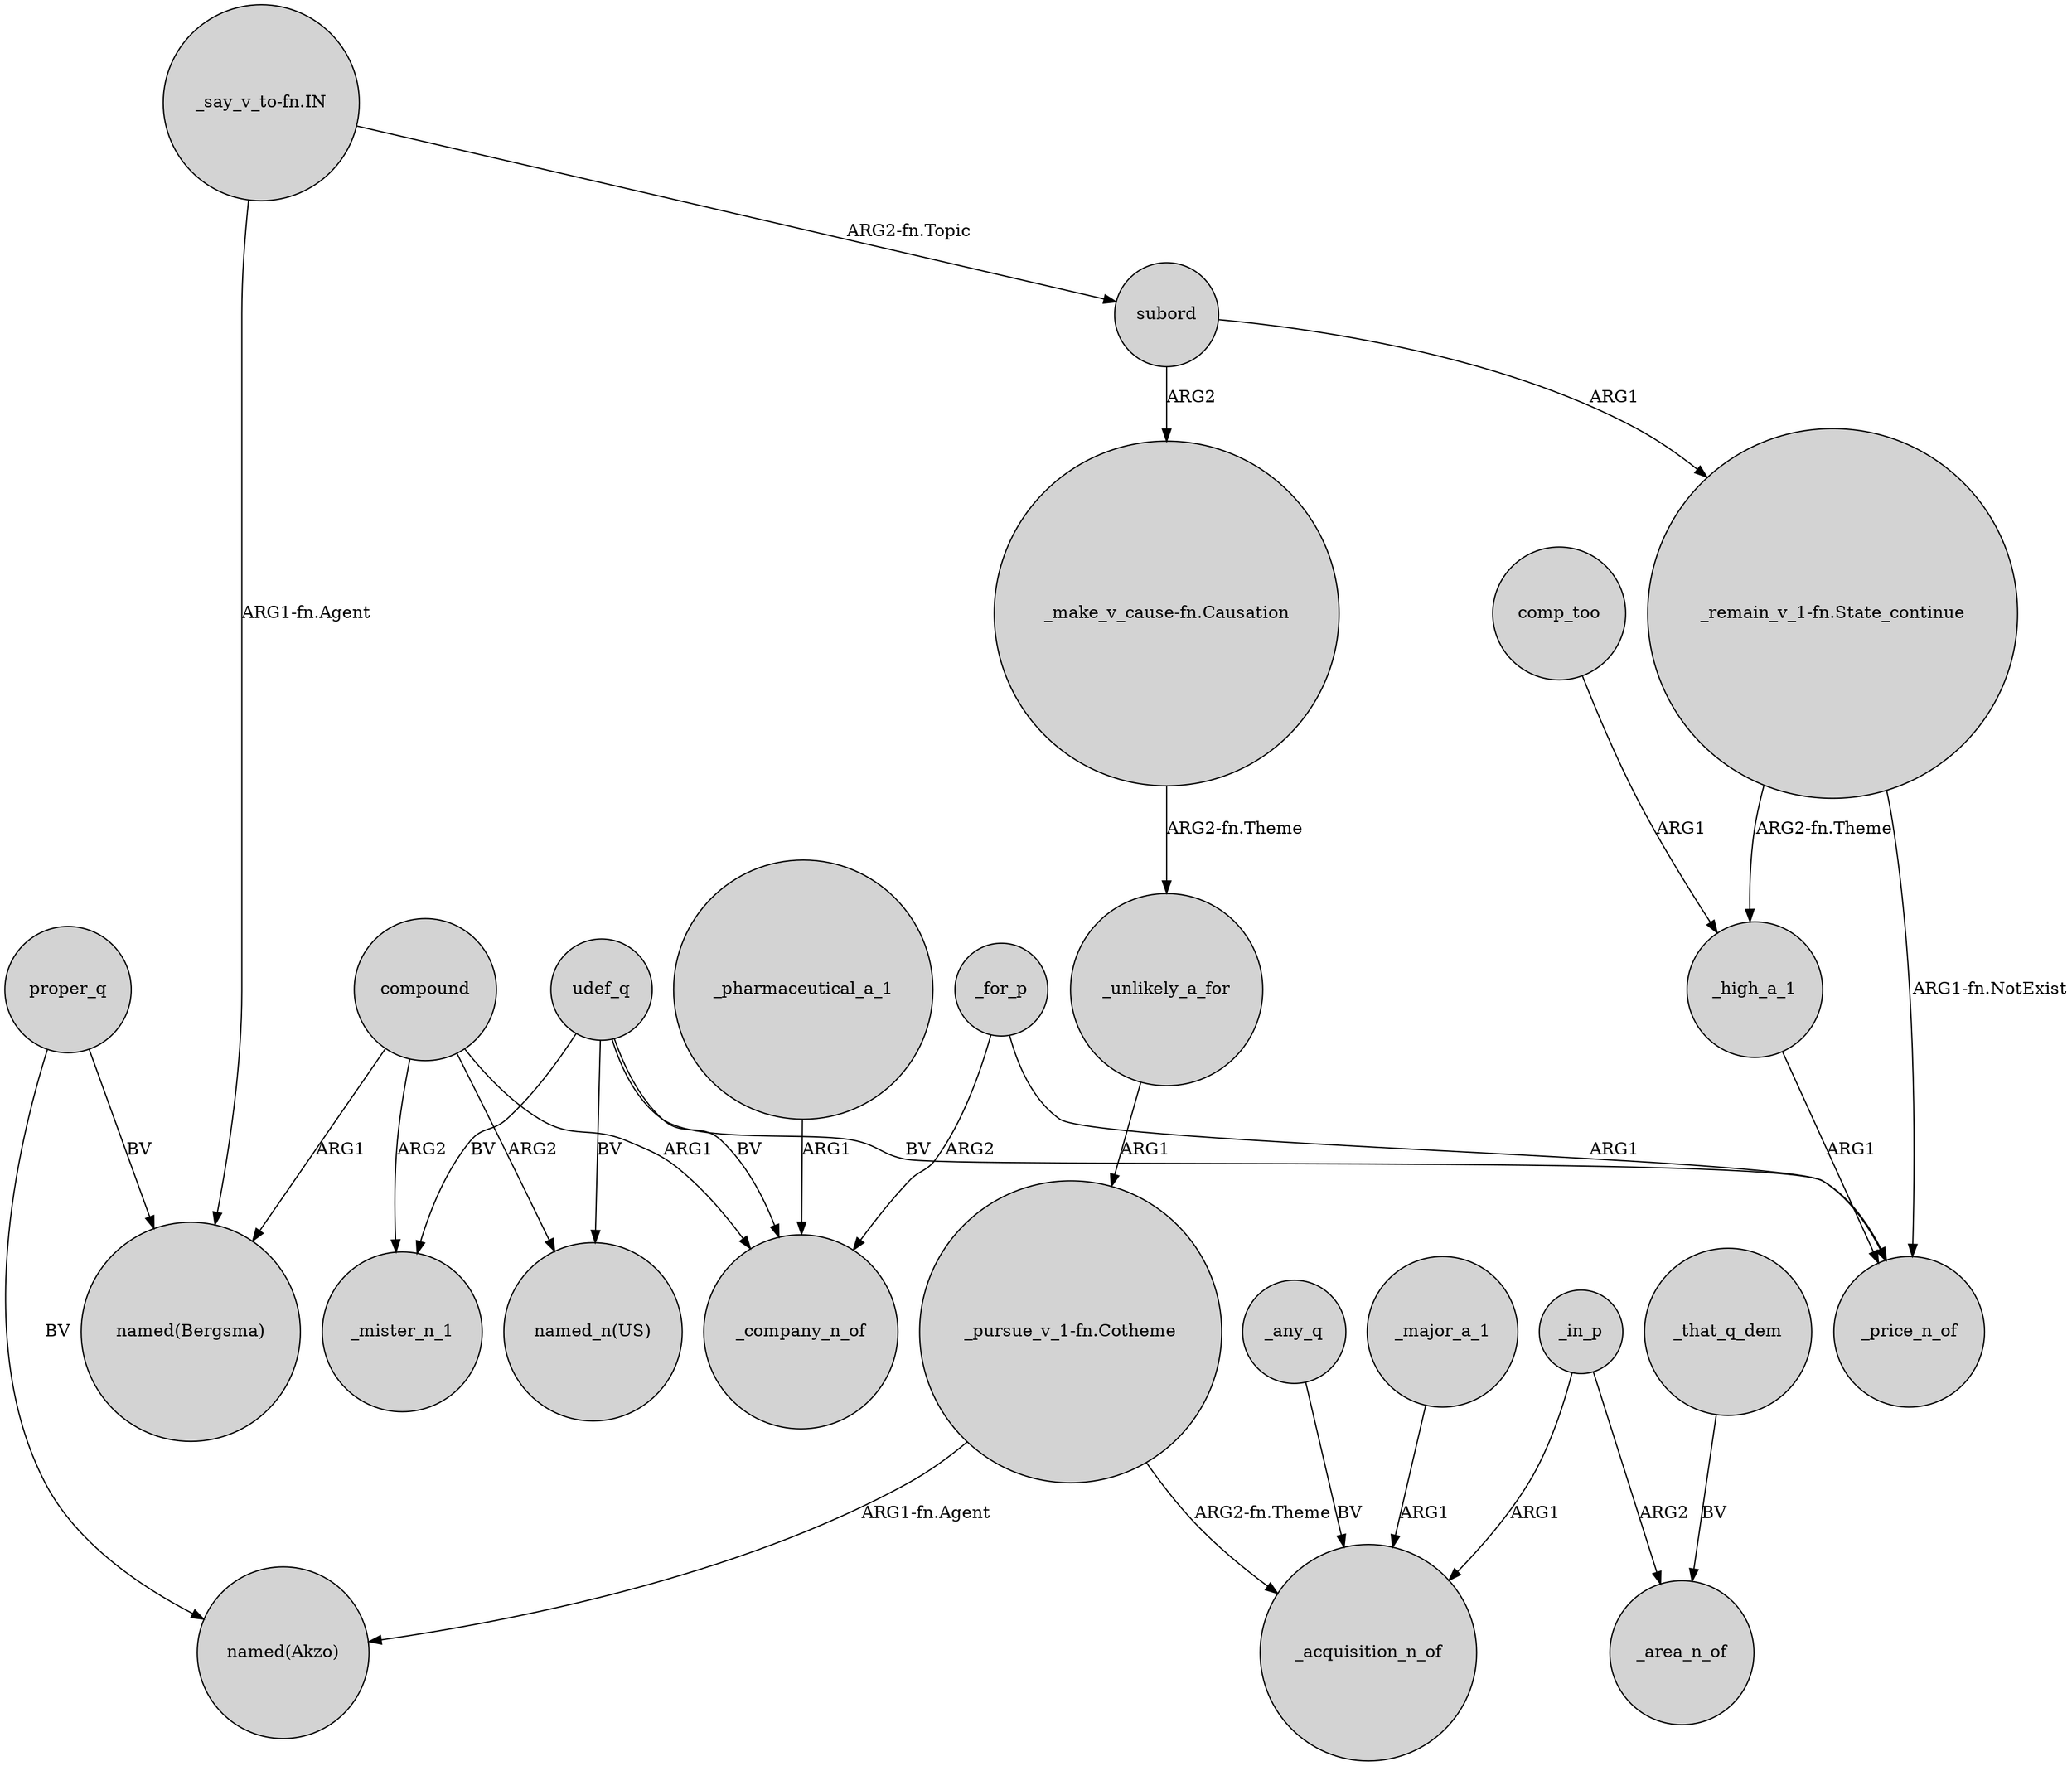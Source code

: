 digraph {
	node [shape=circle style=filled]
	proper_q -> "named(Bergsma)" [label=BV]
	udef_q -> "named_n(US)" [label=BV]
	udef_q -> _price_n_of [label=BV]
	subord -> "_make_v_cause-fn.Causation" [label=ARG2]
	compound -> _mister_n_1 [label=ARG2]
	proper_q -> "named(Akzo)" [label=BV]
	udef_q -> _mister_n_1 [label=BV]
	_for_p -> _price_n_of [label=ARG1]
	_in_p -> _acquisition_n_of [label=ARG1]
	compound -> "named_n(US)" [label=ARG2]
	_major_a_1 -> _acquisition_n_of [label=ARG1]
	compound -> _company_n_of [label=ARG1]
	"_pursue_v_1-fn.Cotheme" -> "named(Akzo)" [label="ARG1-fn.Agent"]
	"_remain_v_1-fn.State_continue" -> _high_a_1 [label="ARG2-fn.Theme"]
	_high_a_1 -> _price_n_of [label=ARG1]
	"_make_v_cause-fn.Causation" -> _unlikely_a_for [label="ARG2-fn.Theme"]
	_that_q_dem -> _area_n_of [label=BV]
	_for_p -> _company_n_of [label=ARG2]
	comp_too -> _high_a_1 [label=ARG1]
	"_say_v_to-fn.IN" -> subord [label="ARG2-fn.Topic"]
	_unlikely_a_for -> "_pursue_v_1-fn.Cotheme" [label=ARG1]
	"_remain_v_1-fn.State_continue" -> _price_n_of [label="ARG1-fn.NotExist"]
	compound -> "named(Bergsma)" [label=ARG1]
	_in_p -> _area_n_of [label=ARG2]
	_pharmaceutical_a_1 -> _company_n_of [label=ARG1]
	udef_q -> _company_n_of [label=BV]
	"_say_v_to-fn.IN" -> "named(Bergsma)" [label="ARG1-fn.Agent"]
	"_pursue_v_1-fn.Cotheme" -> _acquisition_n_of [label="ARG2-fn.Theme"]
	subord -> "_remain_v_1-fn.State_continue" [label=ARG1]
	_any_q -> _acquisition_n_of [label=BV]
}
